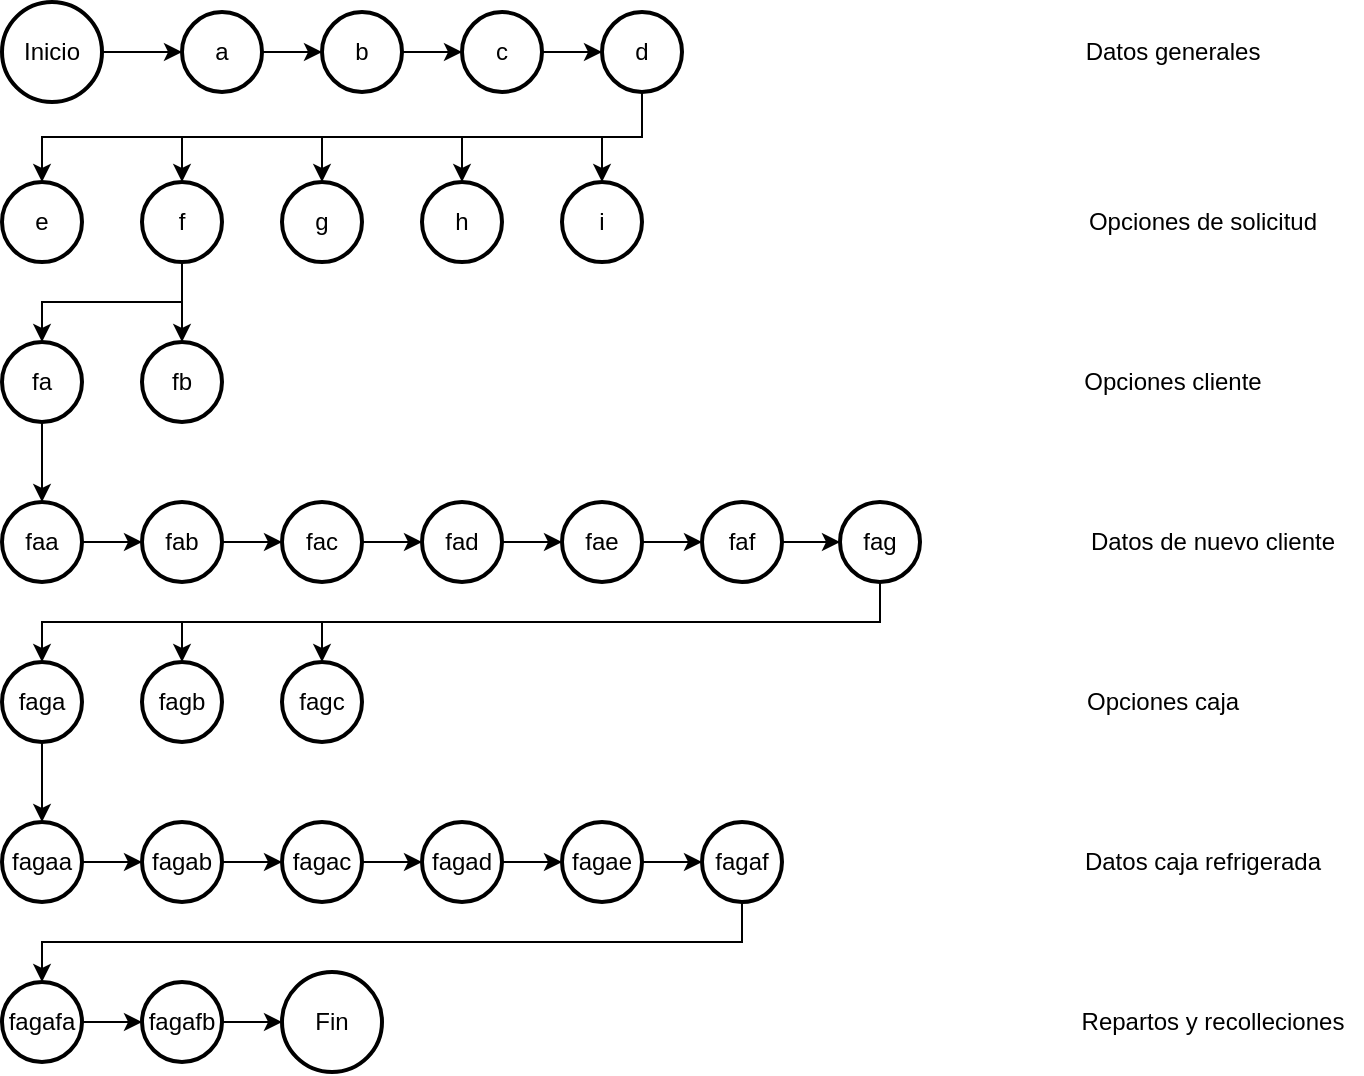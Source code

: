 <mxfile version="24.0.2" type="github">
  <diagram id="C5RBs43oDa-KdzZeNtuy" name="Page-1">
    <mxGraphModel dx="954" dy="600" grid="1" gridSize="10" guides="1" tooltips="1" connect="1" arrows="1" fold="1" page="1" pageScale="1" pageWidth="827" pageHeight="1169" math="0" shadow="0">
      <root>
        <mxCell id="WIyWlLk6GJQsqaUBKTNV-0" />
        <mxCell id="WIyWlLk6GJQsqaUBKTNV-1" parent="WIyWlLk6GJQsqaUBKTNV-0" />
        <mxCell id="kJbfXXknzUnMRFL8Soi2-0" value="Inicio" style="strokeWidth=2;html=1;shape=mxgraph.flowchart.start_2;whiteSpace=wrap;" vertex="1" parent="WIyWlLk6GJQsqaUBKTNV-1">
          <mxGeometry x="30" y="30" width="50" height="50" as="geometry" />
        </mxCell>
        <mxCell id="kJbfXXknzUnMRFL8Soi2-1" value="a" style="strokeWidth=2;html=1;shape=mxgraph.flowchart.start_2;whiteSpace=wrap;" vertex="1" parent="WIyWlLk6GJQsqaUBKTNV-1">
          <mxGeometry x="120" y="35" width="40" height="40" as="geometry" />
        </mxCell>
        <mxCell id="kJbfXXknzUnMRFL8Soi2-2" value="b" style="strokeWidth=2;html=1;shape=mxgraph.flowchart.start_2;whiteSpace=wrap;" vertex="1" parent="WIyWlLk6GJQsqaUBKTNV-1">
          <mxGeometry x="190" y="35" width="40" height="40" as="geometry" />
        </mxCell>
        <mxCell id="kJbfXXknzUnMRFL8Soi2-3" value="c" style="strokeWidth=2;html=1;shape=mxgraph.flowchart.start_2;whiteSpace=wrap;" vertex="1" parent="WIyWlLk6GJQsqaUBKTNV-1">
          <mxGeometry x="260" y="35" width="40" height="40" as="geometry" />
        </mxCell>
        <mxCell id="kJbfXXknzUnMRFL8Soi2-4" value="d" style="strokeWidth=2;html=1;shape=mxgraph.flowchart.start_2;whiteSpace=wrap;" vertex="1" parent="WIyWlLk6GJQsqaUBKTNV-1">
          <mxGeometry x="330" y="35" width="40" height="40" as="geometry" />
        </mxCell>
        <mxCell id="kJbfXXknzUnMRFL8Soi2-5" style="edgeStyle=orthogonalEdgeStyle;rounded=0;orthogonalLoop=1;jettySize=auto;html=1;exitX=1;exitY=0.5;exitDx=0;exitDy=0;exitPerimeter=0;entryX=0;entryY=0.5;entryDx=0;entryDy=0;entryPerimeter=0;" edge="1" parent="WIyWlLk6GJQsqaUBKTNV-1" source="kJbfXXknzUnMRFL8Soi2-0" target="kJbfXXknzUnMRFL8Soi2-1">
          <mxGeometry relative="1" as="geometry" />
        </mxCell>
        <mxCell id="kJbfXXknzUnMRFL8Soi2-6" style="edgeStyle=orthogonalEdgeStyle;rounded=0;orthogonalLoop=1;jettySize=auto;html=1;exitX=1;exitY=0.5;exitDx=0;exitDy=0;exitPerimeter=0;entryX=0;entryY=0.5;entryDx=0;entryDy=0;entryPerimeter=0;" edge="1" parent="WIyWlLk6GJQsqaUBKTNV-1" source="kJbfXXknzUnMRFL8Soi2-1" target="kJbfXXknzUnMRFL8Soi2-2">
          <mxGeometry relative="1" as="geometry" />
        </mxCell>
        <mxCell id="kJbfXXknzUnMRFL8Soi2-7" style="edgeStyle=orthogonalEdgeStyle;rounded=0;orthogonalLoop=1;jettySize=auto;html=1;exitX=1;exitY=0.5;exitDx=0;exitDy=0;exitPerimeter=0;entryX=0;entryY=0.5;entryDx=0;entryDy=0;entryPerimeter=0;" edge="1" parent="WIyWlLk6GJQsqaUBKTNV-1" source="kJbfXXknzUnMRFL8Soi2-2" target="kJbfXXknzUnMRFL8Soi2-3">
          <mxGeometry relative="1" as="geometry" />
        </mxCell>
        <mxCell id="kJbfXXknzUnMRFL8Soi2-8" style="edgeStyle=orthogonalEdgeStyle;rounded=0;orthogonalLoop=1;jettySize=auto;html=1;exitX=1;exitY=0.5;exitDx=0;exitDy=0;exitPerimeter=0;entryX=0;entryY=0.5;entryDx=0;entryDy=0;entryPerimeter=0;" edge="1" parent="WIyWlLk6GJQsqaUBKTNV-1" source="kJbfXXknzUnMRFL8Soi2-3" target="kJbfXXknzUnMRFL8Soi2-4">
          <mxGeometry relative="1" as="geometry" />
        </mxCell>
        <mxCell id="kJbfXXknzUnMRFL8Soi2-9" value="e" style="strokeWidth=2;html=1;shape=mxgraph.flowchart.start_2;whiteSpace=wrap;" vertex="1" parent="WIyWlLk6GJQsqaUBKTNV-1">
          <mxGeometry x="30" y="120" width="40" height="40" as="geometry" />
        </mxCell>
        <mxCell id="kJbfXXknzUnMRFL8Soi2-10" value="f" style="strokeWidth=2;html=1;shape=mxgraph.flowchart.start_2;whiteSpace=wrap;" vertex="1" parent="WIyWlLk6GJQsqaUBKTNV-1">
          <mxGeometry x="100" y="120" width="40" height="40" as="geometry" />
        </mxCell>
        <mxCell id="kJbfXXknzUnMRFL8Soi2-11" value="g" style="strokeWidth=2;html=1;shape=mxgraph.flowchart.start_2;whiteSpace=wrap;" vertex="1" parent="WIyWlLk6GJQsqaUBKTNV-1">
          <mxGeometry x="170" y="120" width="40" height="40" as="geometry" />
        </mxCell>
        <mxCell id="kJbfXXknzUnMRFL8Soi2-12" value="h" style="strokeWidth=2;html=1;shape=mxgraph.flowchart.start_2;whiteSpace=wrap;" vertex="1" parent="WIyWlLk6GJQsqaUBKTNV-1">
          <mxGeometry x="240" y="120" width="40" height="40" as="geometry" />
        </mxCell>
        <mxCell id="kJbfXXknzUnMRFL8Soi2-13" value="i" style="strokeWidth=2;html=1;shape=mxgraph.flowchart.start_2;whiteSpace=wrap;" vertex="1" parent="WIyWlLk6GJQsqaUBKTNV-1">
          <mxGeometry x="310" y="120" width="40" height="40" as="geometry" />
        </mxCell>
        <mxCell id="kJbfXXknzUnMRFL8Soi2-14" style="edgeStyle=orthogonalEdgeStyle;rounded=0;orthogonalLoop=1;jettySize=auto;html=1;exitX=0.5;exitY=1;exitDx=0;exitDy=0;exitPerimeter=0;entryX=0.5;entryY=0;entryDx=0;entryDy=0;entryPerimeter=0;" edge="1" parent="WIyWlLk6GJQsqaUBKTNV-1" source="kJbfXXknzUnMRFL8Soi2-4" target="kJbfXXknzUnMRFL8Soi2-9">
          <mxGeometry relative="1" as="geometry" />
        </mxCell>
        <mxCell id="kJbfXXknzUnMRFL8Soi2-15" style="edgeStyle=orthogonalEdgeStyle;rounded=0;orthogonalLoop=1;jettySize=auto;html=1;exitX=0.5;exitY=1;exitDx=0;exitDy=0;exitPerimeter=0;entryX=0.5;entryY=0;entryDx=0;entryDy=0;entryPerimeter=0;" edge="1" parent="WIyWlLk6GJQsqaUBKTNV-1" source="kJbfXXknzUnMRFL8Soi2-4" target="kJbfXXknzUnMRFL8Soi2-10">
          <mxGeometry relative="1" as="geometry" />
        </mxCell>
        <mxCell id="kJbfXXknzUnMRFL8Soi2-16" style="edgeStyle=orthogonalEdgeStyle;rounded=0;orthogonalLoop=1;jettySize=auto;html=1;exitX=0.5;exitY=1;exitDx=0;exitDy=0;exitPerimeter=0;entryX=0.5;entryY=0;entryDx=0;entryDy=0;entryPerimeter=0;" edge="1" parent="WIyWlLk6GJQsqaUBKTNV-1" source="kJbfXXknzUnMRFL8Soi2-4" target="kJbfXXknzUnMRFL8Soi2-11">
          <mxGeometry relative="1" as="geometry" />
        </mxCell>
        <mxCell id="kJbfXXknzUnMRFL8Soi2-17" style="edgeStyle=orthogonalEdgeStyle;rounded=0;orthogonalLoop=1;jettySize=auto;html=1;exitX=0.5;exitY=1;exitDx=0;exitDy=0;exitPerimeter=0;entryX=0.5;entryY=0;entryDx=0;entryDy=0;entryPerimeter=0;" edge="1" parent="WIyWlLk6GJQsqaUBKTNV-1" source="kJbfXXknzUnMRFL8Soi2-4" target="kJbfXXknzUnMRFL8Soi2-12">
          <mxGeometry relative="1" as="geometry" />
        </mxCell>
        <mxCell id="kJbfXXknzUnMRFL8Soi2-18" style="edgeStyle=orthogonalEdgeStyle;rounded=0;orthogonalLoop=1;jettySize=auto;html=1;exitX=0.5;exitY=1;exitDx=0;exitDy=0;exitPerimeter=0;entryX=0.5;entryY=0;entryDx=0;entryDy=0;entryPerimeter=0;" edge="1" parent="WIyWlLk6GJQsqaUBKTNV-1" source="kJbfXXknzUnMRFL8Soi2-4" target="kJbfXXknzUnMRFL8Soi2-13">
          <mxGeometry relative="1" as="geometry" />
        </mxCell>
        <mxCell id="kJbfXXknzUnMRFL8Soi2-19" value="fa" style="strokeWidth=2;html=1;shape=mxgraph.flowchart.start_2;whiteSpace=wrap;" vertex="1" parent="WIyWlLk6GJQsqaUBKTNV-1">
          <mxGeometry x="30" y="200" width="40" height="40" as="geometry" />
        </mxCell>
        <mxCell id="kJbfXXknzUnMRFL8Soi2-20" value="fb" style="strokeWidth=2;html=1;shape=mxgraph.flowchart.start_2;whiteSpace=wrap;" vertex="1" parent="WIyWlLk6GJQsqaUBKTNV-1">
          <mxGeometry x="100" y="200" width="40" height="40" as="geometry" />
        </mxCell>
        <mxCell id="kJbfXXknzUnMRFL8Soi2-21" value="Datos generales" style="text;html=1;align=center;verticalAlign=middle;resizable=0;points=[];autosize=1;strokeColor=none;fillColor=none;" vertex="1" parent="WIyWlLk6GJQsqaUBKTNV-1">
          <mxGeometry x="560" y="40" width="110" height="30" as="geometry" />
        </mxCell>
        <mxCell id="kJbfXXknzUnMRFL8Soi2-22" value="Opciones de solicitud" style="text;html=1;align=center;verticalAlign=middle;resizable=0;points=[];autosize=1;strokeColor=none;fillColor=none;" vertex="1" parent="WIyWlLk6GJQsqaUBKTNV-1">
          <mxGeometry x="560" y="125" width="140" height="30" as="geometry" />
        </mxCell>
        <mxCell id="kJbfXXknzUnMRFL8Soi2-23" value="Opciones cliente" style="text;html=1;align=center;verticalAlign=middle;resizable=0;points=[];autosize=1;strokeColor=none;fillColor=none;" vertex="1" parent="WIyWlLk6GJQsqaUBKTNV-1">
          <mxGeometry x="560" y="205" width="110" height="30" as="geometry" />
        </mxCell>
        <mxCell id="kJbfXXknzUnMRFL8Soi2-24" style="edgeStyle=orthogonalEdgeStyle;rounded=0;orthogonalLoop=1;jettySize=auto;html=1;exitX=0.5;exitY=1;exitDx=0;exitDy=0;exitPerimeter=0;entryX=0.5;entryY=0;entryDx=0;entryDy=0;entryPerimeter=0;" edge="1" parent="WIyWlLk6GJQsqaUBKTNV-1" source="kJbfXXknzUnMRFL8Soi2-10" target="kJbfXXknzUnMRFL8Soi2-19">
          <mxGeometry relative="1" as="geometry">
            <Array as="points">
              <mxPoint x="120" y="180" />
              <mxPoint x="50" y="180" />
            </Array>
          </mxGeometry>
        </mxCell>
        <mxCell id="kJbfXXknzUnMRFL8Soi2-25" style="edgeStyle=orthogonalEdgeStyle;rounded=0;orthogonalLoop=1;jettySize=auto;html=1;exitX=0.5;exitY=1;exitDx=0;exitDy=0;exitPerimeter=0;entryX=0.5;entryY=0;entryDx=0;entryDy=0;entryPerimeter=0;" edge="1" parent="WIyWlLk6GJQsqaUBKTNV-1" source="kJbfXXknzUnMRFL8Soi2-10" target="kJbfXXknzUnMRFL8Soi2-20">
          <mxGeometry relative="1" as="geometry" />
        </mxCell>
        <mxCell id="kJbfXXknzUnMRFL8Soi2-26" value="faa" style="strokeWidth=2;html=1;shape=mxgraph.flowchart.start_2;whiteSpace=wrap;" vertex="1" parent="WIyWlLk6GJQsqaUBKTNV-1">
          <mxGeometry x="30" y="280" width="40" height="40" as="geometry" />
        </mxCell>
        <mxCell id="kJbfXXknzUnMRFL8Soi2-27" value="fab" style="strokeWidth=2;html=1;shape=mxgraph.flowchart.start_2;whiteSpace=wrap;" vertex="1" parent="WIyWlLk6GJQsqaUBKTNV-1">
          <mxGeometry x="100" y="280" width="40" height="40" as="geometry" />
        </mxCell>
        <mxCell id="kJbfXXknzUnMRFL8Soi2-28" value="fac" style="strokeWidth=2;html=1;shape=mxgraph.flowchart.start_2;whiteSpace=wrap;" vertex="1" parent="WIyWlLk6GJQsqaUBKTNV-1">
          <mxGeometry x="170" y="280" width="40" height="40" as="geometry" />
        </mxCell>
        <mxCell id="kJbfXXknzUnMRFL8Soi2-29" value="fad" style="strokeWidth=2;html=1;shape=mxgraph.flowchart.start_2;whiteSpace=wrap;" vertex="1" parent="WIyWlLk6GJQsqaUBKTNV-1">
          <mxGeometry x="240" y="280" width="40" height="40" as="geometry" />
        </mxCell>
        <mxCell id="kJbfXXknzUnMRFL8Soi2-30" value="fae" style="strokeWidth=2;html=1;shape=mxgraph.flowchart.start_2;whiteSpace=wrap;" vertex="1" parent="WIyWlLk6GJQsqaUBKTNV-1">
          <mxGeometry x="310" y="280" width="40" height="40" as="geometry" />
        </mxCell>
        <mxCell id="kJbfXXknzUnMRFL8Soi2-31" value="faf" style="strokeWidth=2;html=1;shape=mxgraph.flowchart.start_2;whiteSpace=wrap;" vertex="1" parent="WIyWlLk6GJQsqaUBKTNV-1">
          <mxGeometry x="380" y="280" width="40" height="40" as="geometry" />
        </mxCell>
        <mxCell id="kJbfXXknzUnMRFL8Soi2-32" value="fag" style="strokeWidth=2;html=1;shape=mxgraph.flowchart.start_2;whiteSpace=wrap;" vertex="1" parent="WIyWlLk6GJQsqaUBKTNV-1">
          <mxGeometry x="449" y="280" width="40" height="40" as="geometry" />
        </mxCell>
        <mxCell id="kJbfXXknzUnMRFL8Soi2-33" value="faga" style="strokeWidth=2;html=1;shape=mxgraph.flowchart.start_2;whiteSpace=wrap;" vertex="1" parent="WIyWlLk6GJQsqaUBKTNV-1">
          <mxGeometry x="30" y="360" width="40" height="40" as="geometry" />
        </mxCell>
        <mxCell id="kJbfXXknzUnMRFL8Soi2-34" value="fagb" style="strokeWidth=2;html=1;shape=mxgraph.flowchart.start_2;whiteSpace=wrap;" vertex="1" parent="WIyWlLk6GJQsqaUBKTNV-1">
          <mxGeometry x="100" y="360" width="40" height="40" as="geometry" />
        </mxCell>
        <mxCell id="kJbfXXknzUnMRFL8Soi2-35" value="fagc" style="strokeWidth=2;html=1;shape=mxgraph.flowchart.start_2;whiteSpace=wrap;" vertex="1" parent="WIyWlLk6GJQsqaUBKTNV-1">
          <mxGeometry x="170" y="360" width="40" height="40" as="geometry" />
        </mxCell>
        <mxCell id="kJbfXXknzUnMRFL8Soi2-36" style="edgeStyle=orthogonalEdgeStyle;rounded=0;orthogonalLoop=1;jettySize=auto;html=1;exitX=0.5;exitY=1;exitDx=0;exitDy=0;exitPerimeter=0;entryX=0.5;entryY=0;entryDx=0;entryDy=0;entryPerimeter=0;" edge="1" parent="WIyWlLk6GJQsqaUBKTNV-1" source="kJbfXXknzUnMRFL8Soi2-19" target="kJbfXXknzUnMRFL8Soi2-26">
          <mxGeometry relative="1" as="geometry" />
        </mxCell>
        <mxCell id="kJbfXXknzUnMRFL8Soi2-37" style="edgeStyle=orthogonalEdgeStyle;rounded=0;orthogonalLoop=1;jettySize=auto;html=1;exitX=1;exitY=0.5;exitDx=0;exitDy=0;exitPerimeter=0;entryX=0;entryY=0.5;entryDx=0;entryDy=0;entryPerimeter=0;" edge="1" parent="WIyWlLk6GJQsqaUBKTNV-1" source="kJbfXXknzUnMRFL8Soi2-26" target="kJbfXXknzUnMRFL8Soi2-27">
          <mxGeometry relative="1" as="geometry" />
        </mxCell>
        <mxCell id="kJbfXXknzUnMRFL8Soi2-38" style="edgeStyle=orthogonalEdgeStyle;rounded=0;orthogonalLoop=1;jettySize=auto;html=1;exitX=1;exitY=0.5;exitDx=0;exitDy=0;exitPerimeter=0;entryX=0;entryY=0.5;entryDx=0;entryDy=0;entryPerimeter=0;" edge="1" parent="WIyWlLk6GJQsqaUBKTNV-1" source="kJbfXXknzUnMRFL8Soi2-27" target="kJbfXXknzUnMRFL8Soi2-28">
          <mxGeometry relative="1" as="geometry" />
        </mxCell>
        <mxCell id="kJbfXXknzUnMRFL8Soi2-39" style="edgeStyle=orthogonalEdgeStyle;rounded=0;orthogonalLoop=1;jettySize=auto;html=1;exitX=1;exitY=0.5;exitDx=0;exitDy=0;exitPerimeter=0;entryX=0;entryY=0.5;entryDx=0;entryDy=0;entryPerimeter=0;" edge="1" parent="WIyWlLk6GJQsqaUBKTNV-1" source="kJbfXXknzUnMRFL8Soi2-28" target="kJbfXXknzUnMRFL8Soi2-29">
          <mxGeometry relative="1" as="geometry" />
        </mxCell>
        <mxCell id="kJbfXXknzUnMRFL8Soi2-40" style="edgeStyle=orthogonalEdgeStyle;rounded=0;orthogonalLoop=1;jettySize=auto;html=1;exitX=1;exitY=0.5;exitDx=0;exitDy=0;exitPerimeter=0;entryX=0;entryY=0.5;entryDx=0;entryDy=0;entryPerimeter=0;" edge="1" parent="WIyWlLk6GJQsqaUBKTNV-1" source="kJbfXXknzUnMRFL8Soi2-29" target="kJbfXXknzUnMRFL8Soi2-30">
          <mxGeometry relative="1" as="geometry" />
        </mxCell>
        <mxCell id="kJbfXXknzUnMRFL8Soi2-41" style="edgeStyle=orthogonalEdgeStyle;rounded=0;orthogonalLoop=1;jettySize=auto;html=1;exitX=1;exitY=0.5;exitDx=0;exitDy=0;exitPerimeter=0;entryX=0;entryY=0.5;entryDx=0;entryDy=0;entryPerimeter=0;" edge="1" parent="WIyWlLk6GJQsqaUBKTNV-1" source="kJbfXXknzUnMRFL8Soi2-30" target="kJbfXXknzUnMRFL8Soi2-31">
          <mxGeometry relative="1" as="geometry" />
        </mxCell>
        <mxCell id="kJbfXXknzUnMRFL8Soi2-42" style="edgeStyle=orthogonalEdgeStyle;rounded=0;orthogonalLoop=1;jettySize=auto;html=1;exitX=1;exitY=0.5;exitDx=0;exitDy=0;exitPerimeter=0;entryX=0;entryY=0.5;entryDx=0;entryDy=0;entryPerimeter=0;" edge="1" parent="WIyWlLk6GJQsqaUBKTNV-1" source="kJbfXXknzUnMRFL8Soi2-31" target="kJbfXXknzUnMRFL8Soi2-32">
          <mxGeometry relative="1" as="geometry" />
        </mxCell>
        <mxCell id="kJbfXXknzUnMRFL8Soi2-43" style="edgeStyle=orthogonalEdgeStyle;rounded=0;orthogonalLoop=1;jettySize=auto;html=1;exitX=0.5;exitY=1;exitDx=0;exitDy=0;exitPerimeter=0;entryX=0.5;entryY=0;entryDx=0;entryDy=0;entryPerimeter=0;" edge="1" parent="WIyWlLk6GJQsqaUBKTNV-1" source="kJbfXXknzUnMRFL8Soi2-32" target="kJbfXXknzUnMRFL8Soi2-33">
          <mxGeometry relative="1" as="geometry" />
        </mxCell>
        <mxCell id="kJbfXXknzUnMRFL8Soi2-44" style="edgeStyle=orthogonalEdgeStyle;rounded=0;orthogonalLoop=1;jettySize=auto;html=1;exitX=0.5;exitY=1;exitDx=0;exitDy=0;exitPerimeter=0;entryX=0.5;entryY=0;entryDx=0;entryDy=0;entryPerimeter=0;" edge="1" parent="WIyWlLk6GJQsqaUBKTNV-1" source="kJbfXXknzUnMRFL8Soi2-32" target="kJbfXXknzUnMRFL8Soi2-34">
          <mxGeometry relative="1" as="geometry" />
        </mxCell>
        <mxCell id="kJbfXXknzUnMRFL8Soi2-45" style="edgeStyle=orthogonalEdgeStyle;rounded=0;orthogonalLoop=1;jettySize=auto;html=1;exitX=0.5;exitY=1;exitDx=0;exitDy=0;exitPerimeter=0;entryX=0.5;entryY=0;entryDx=0;entryDy=0;entryPerimeter=0;" edge="1" parent="WIyWlLk6GJQsqaUBKTNV-1" source="kJbfXXknzUnMRFL8Soi2-32" target="kJbfXXknzUnMRFL8Soi2-35">
          <mxGeometry relative="1" as="geometry" />
        </mxCell>
        <mxCell id="kJbfXXknzUnMRFL8Soi2-47" value="Opciones caja" style="text;html=1;align=center;verticalAlign=middle;resizable=0;points=[];autosize=1;strokeColor=none;fillColor=none;" vertex="1" parent="WIyWlLk6GJQsqaUBKTNV-1">
          <mxGeometry x="560" y="365" width="100" height="30" as="geometry" />
        </mxCell>
        <mxCell id="kJbfXXknzUnMRFL8Soi2-49" value="fagaa" style="strokeWidth=2;html=1;shape=mxgraph.flowchart.start_2;whiteSpace=wrap;" vertex="1" parent="WIyWlLk6GJQsqaUBKTNV-1">
          <mxGeometry x="30" y="440" width="40" height="40" as="geometry" />
        </mxCell>
        <mxCell id="kJbfXXknzUnMRFL8Soi2-50" value="fagab" style="strokeWidth=2;html=1;shape=mxgraph.flowchart.start_2;whiteSpace=wrap;" vertex="1" parent="WIyWlLk6GJQsqaUBKTNV-1">
          <mxGeometry x="100" y="440" width="40" height="40" as="geometry" />
        </mxCell>
        <mxCell id="kJbfXXknzUnMRFL8Soi2-51" value="fagac" style="strokeWidth=2;html=1;shape=mxgraph.flowchart.start_2;whiteSpace=wrap;" vertex="1" parent="WIyWlLk6GJQsqaUBKTNV-1">
          <mxGeometry x="170" y="440" width="40" height="40" as="geometry" />
        </mxCell>
        <mxCell id="kJbfXXknzUnMRFL8Soi2-52" value="fagad" style="strokeWidth=2;html=1;shape=mxgraph.flowchart.start_2;whiteSpace=wrap;" vertex="1" parent="WIyWlLk6GJQsqaUBKTNV-1">
          <mxGeometry x="240" y="440" width="40" height="40" as="geometry" />
        </mxCell>
        <mxCell id="kJbfXXknzUnMRFL8Soi2-53" value="fagae" style="strokeWidth=2;html=1;shape=mxgraph.flowchart.start_2;whiteSpace=wrap;" vertex="1" parent="WIyWlLk6GJQsqaUBKTNV-1">
          <mxGeometry x="310" y="440" width="40" height="40" as="geometry" />
        </mxCell>
        <mxCell id="kJbfXXknzUnMRFL8Soi2-54" value="fagaf" style="strokeWidth=2;html=1;shape=mxgraph.flowchart.start_2;whiteSpace=wrap;" vertex="1" parent="WIyWlLk6GJQsqaUBKTNV-1">
          <mxGeometry x="380" y="440" width="40" height="40" as="geometry" />
        </mxCell>
        <mxCell id="kJbfXXknzUnMRFL8Soi2-55" value="Datos de nuevo cliente" style="text;html=1;align=center;verticalAlign=middle;resizable=0;points=[];autosize=1;strokeColor=none;fillColor=none;" vertex="1" parent="WIyWlLk6GJQsqaUBKTNV-1">
          <mxGeometry x="560" y="285" width="150" height="30" as="geometry" />
        </mxCell>
        <mxCell id="kJbfXXknzUnMRFL8Soi2-56" style="edgeStyle=orthogonalEdgeStyle;rounded=0;orthogonalLoop=1;jettySize=auto;html=1;exitX=0.5;exitY=1;exitDx=0;exitDy=0;exitPerimeter=0;entryX=0.5;entryY=0;entryDx=0;entryDy=0;entryPerimeter=0;" edge="1" parent="WIyWlLk6GJQsqaUBKTNV-1" source="kJbfXXknzUnMRFL8Soi2-33" target="kJbfXXknzUnMRFL8Soi2-49">
          <mxGeometry relative="1" as="geometry" />
        </mxCell>
        <mxCell id="kJbfXXknzUnMRFL8Soi2-58" style="edgeStyle=orthogonalEdgeStyle;rounded=0;orthogonalLoop=1;jettySize=auto;html=1;exitX=1;exitY=0.5;exitDx=0;exitDy=0;exitPerimeter=0;entryX=0;entryY=0.5;entryDx=0;entryDy=0;entryPerimeter=0;" edge="1" parent="WIyWlLk6GJQsqaUBKTNV-1" source="kJbfXXknzUnMRFL8Soi2-49" target="kJbfXXknzUnMRFL8Soi2-50">
          <mxGeometry relative="1" as="geometry" />
        </mxCell>
        <mxCell id="kJbfXXknzUnMRFL8Soi2-59" style="edgeStyle=orthogonalEdgeStyle;rounded=0;orthogonalLoop=1;jettySize=auto;html=1;exitX=1;exitY=0.5;exitDx=0;exitDy=0;exitPerimeter=0;entryX=0;entryY=0.5;entryDx=0;entryDy=0;entryPerimeter=0;" edge="1" parent="WIyWlLk6GJQsqaUBKTNV-1" source="kJbfXXknzUnMRFL8Soi2-50" target="kJbfXXknzUnMRFL8Soi2-51">
          <mxGeometry relative="1" as="geometry" />
        </mxCell>
        <mxCell id="kJbfXXknzUnMRFL8Soi2-60" style="edgeStyle=orthogonalEdgeStyle;rounded=0;orthogonalLoop=1;jettySize=auto;html=1;exitX=1;exitY=0.5;exitDx=0;exitDy=0;exitPerimeter=0;entryX=0;entryY=0.5;entryDx=0;entryDy=0;entryPerimeter=0;" edge="1" parent="WIyWlLk6GJQsqaUBKTNV-1" source="kJbfXXknzUnMRFL8Soi2-51" target="kJbfXXknzUnMRFL8Soi2-52">
          <mxGeometry relative="1" as="geometry" />
        </mxCell>
        <mxCell id="kJbfXXknzUnMRFL8Soi2-61" style="edgeStyle=orthogonalEdgeStyle;rounded=0;orthogonalLoop=1;jettySize=auto;html=1;exitX=1;exitY=0.5;exitDx=0;exitDy=0;exitPerimeter=0;entryX=0;entryY=0.5;entryDx=0;entryDy=0;entryPerimeter=0;" edge="1" parent="WIyWlLk6GJQsqaUBKTNV-1" source="kJbfXXknzUnMRFL8Soi2-52" target="kJbfXXknzUnMRFL8Soi2-53">
          <mxGeometry relative="1" as="geometry" />
        </mxCell>
        <mxCell id="kJbfXXknzUnMRFL8Soi2-62" style="edgeStyle=orthogonalEdgeStyle;rounded=0;orthogonalLoop=1;jettySize=auto;html=1;exitX=1;exitY=0.5;exitDx=0;exitDy=0;exitPerimeter=0;entryX=0;entryY=0.5;entryDx=0;entryDy=0;entryPerimeter=0;" edge="1" parent="WIyWlLk6GJQsqaUBKTNV-1" source="kJbfXXknzUnMRFL8Soi2-53" target="kJbfXXknzUnMRFL8Soi2-54">
          <mxGeometry relative="1" as="geometry" />
        </mxCell>
        <mxCell id="kJbfXXknzUnMRFL8Soi2-63" value="fagafa" style="strokeWidth=2;html=1;shape=mxgraph.flowchart.start_2;whiteSpace=wrap;" vertex="1" parent="WIyWlLk6GJQsqaUBKTNV-1">
          <mxGeometry x="30" y="520" width="40" height="40" as="geometry" />
        </mxCell>
        <mxCell id="kJbfXXknzUnMRFL8Soi2-64" value="fagafb" style="strokeWidth=2;html=1;shape=mxgraph.flowchart.start_2;whiteSpace=wrap;" vertex="1" parent="WIyWlLk6GJQsqaUBKTNV-1">
          <mxGeometry x="100" y="520" width="40" height="40" as="geometry" />
        </mxCell>
        <mxCell id="kJbfXXknzUnMRFL8Soi2-65" style="edgeStyle=orthogonalEdgeStyle;rounded=0;orthogonalLoop=1;jettySize=auto;html=1;exitX=0.5;exitY=1;exitDx=0;exitDy=0;exitPerimeter=0;entryX=0.5;entryY=0;entryDx=0;entryDy=0;entryPerimeter=0;" edge="1" parent="WIyWlLk6GJQsqaUBKTNV-1" source="kJbfXXknzUnMRFL8Soi2-54" target="kJbfXXknzUnMRFL8Soi2-63">
          <mxGeometry relative="1" as="geometry" />
        </mxCell>
        <mxCell id="kJbfXXknzUnMRFL8Soi2-67" value="Datos caja refrigerada" style="text;html=1;align=center;verticalAlign=middle;resizable=0;points=[];autosize=1;strokeColor=none;fillColor=none;" vertex="1" parent="WIyWlLk6GJQsqaUBKTNV-1">
          <mxGeometry x="560" y="445" width="140" height="30" as="geometry" />
        </mxCell>
        <mxCell id="kJbfXXknzUnMRFL8Soi2-68" style="edgeStyle=orthogonalEdgeStyle;rounded=0;orthogonalLoop=1;jettySize=auto;html=1;exitX=1;exitY=0.5;exitDx=0;exitDy=0;exitPerimeter=0;entryX=0;entryY=0.5;entryDx=0;entryDy=0;entryPerimeter=0;" edge="1" parent="WIyWlLk6GJQsqaUBKTNV-1" source="kJbfXXknzUnMRFL8Soi2-63" target="kJbfXXknzUnMRFL8Soi2-64">
          <mxGeometry relative="1" as="geometry" />
        </mxCell>
        <mxCell id="kJbfXXknzUnMRFL8Soi2-69" value="Fin" style="strokeWidth=2;html=1;shape=mxgraph.flowchart.start_2;whiteSpace=wrap;" vertex="1" parent="WIyWlLk6GJQsqaUBKTNV-1">
          <mxGeometry x="170" y="515" width="50" height="50" as="geometry" />
        </mxCell>
        <mxCell id="kJbfXXknzUnMRFL8Soi2-70" style="edgeStyle=orthogonalEdgeStyle;rounded=0;orthogonalLoop=1;jettySize=auto;html=1;exitX=1;exitY=0.5;exitDx=0;exitDy=0;exitPerimeter=0;entryX=0;entryY=0.5;entryDx=0;entryDy=0;entryPerimeter=0;" edge="1" parent="WIyWlLk6GJQsqaUBKTNV-1" source="kJbfXXknzUnMRFL8Soi2-64" target="kJbfXXknzUnMRFL8Soi2-69">
          <mxGeometry relative="1" as="geometry" />
        </mxCell>
        <mxCell id="kJbfXXknzUnMRFL8Soi2-71" value="Repartos y recolleciones" style="text;html=1;align=center;verticalAlign=middle;resizable=0;points=[];autosize=1;strokeColor=none;fillColor=none;" vertex="1" parent="WIyWlLk6GJQsqaUBKTNV-1">
          <mxGeometry x="560" y="525" width="150" height="30" as="geometry" />
        </mxCell>
      </root>
    </mxGraphModel>
  </diagram>
</mxfile>
